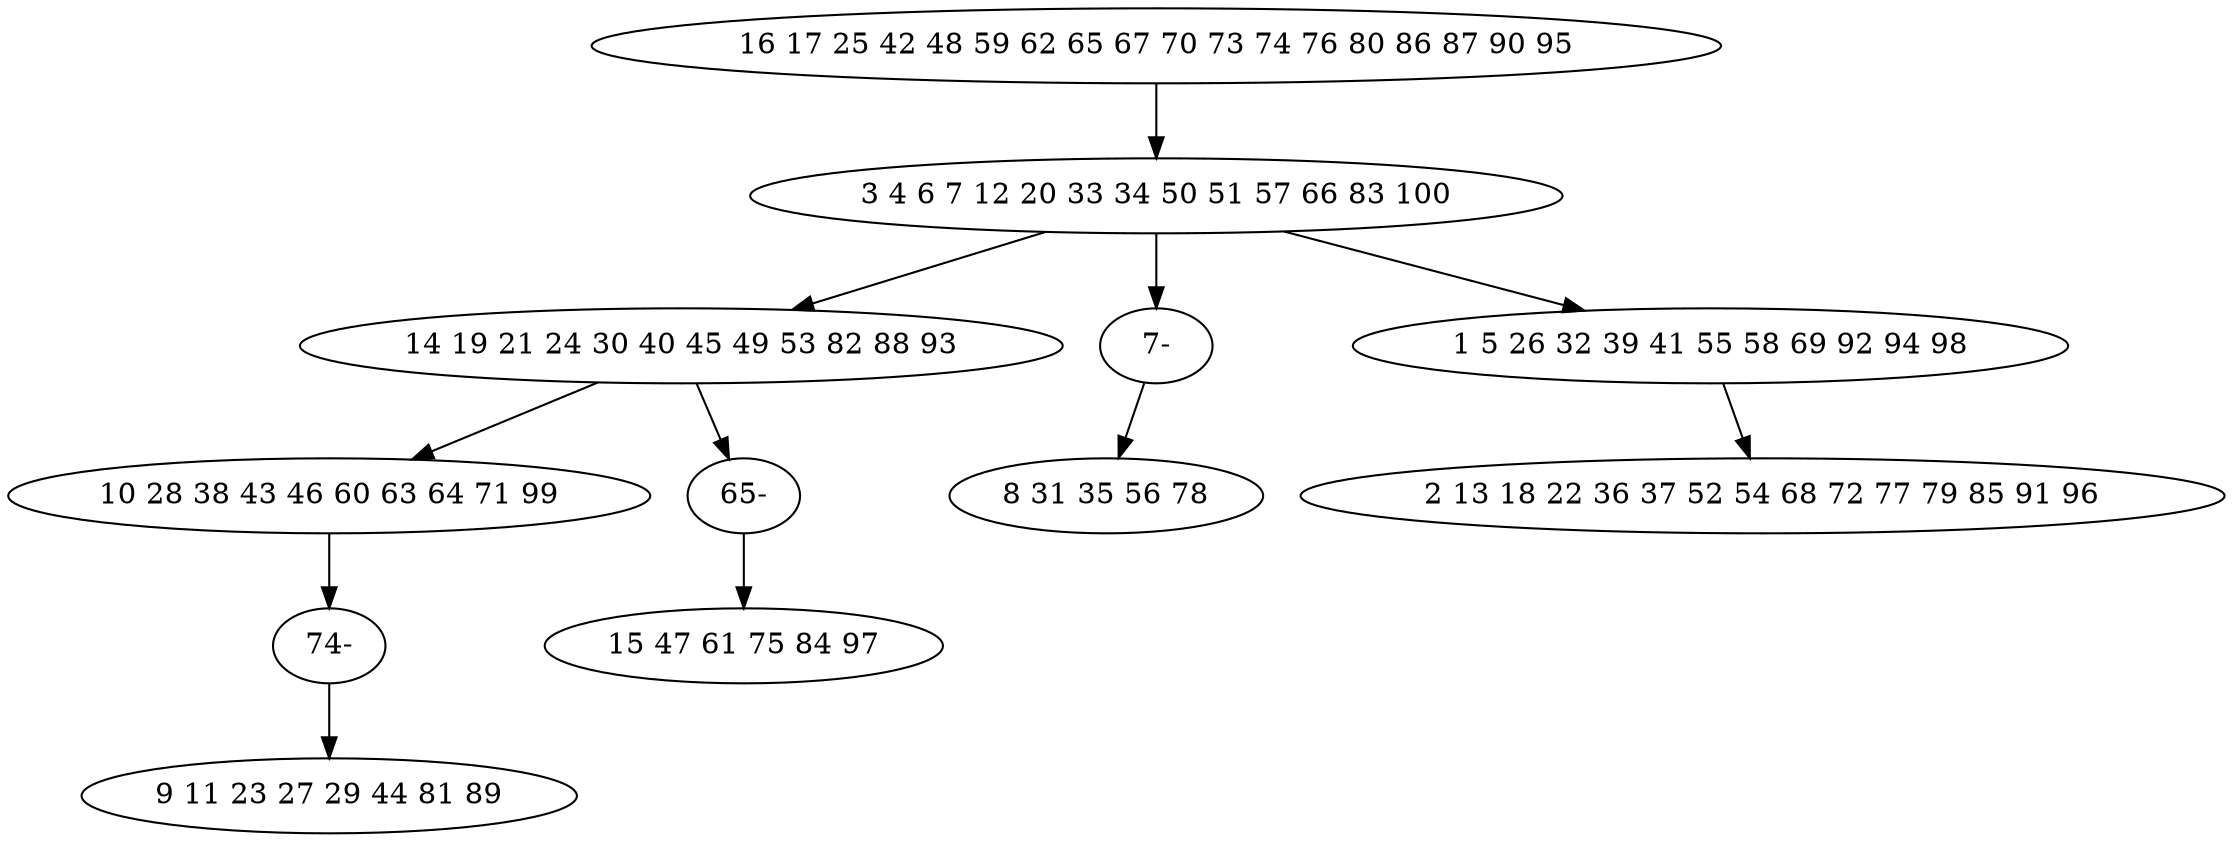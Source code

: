 digraph true_tree {
	"0" -> "1"
	"1" -> "2"
	"2" -> "3"
	"1" -> "9"
	"1" -> "5"
	"3" -> "10"
	"2" -> "11"
	"5" -> "8"
	"9" -> "4"
	"10" -> "6"
	"11" -> "7"
	"0" [label="16 17 25 42 48 59 62 65 67 70 73 74 76 80 86 87 90 95"];
	"1" [label="3 4 6 7 12 20 33 34 50 51 57 66 83 100"];
	"2" [label="14 19 21 24 30 40 45 49 53 82 88 93"];
	"3" [label="10 28 38 43 46 60 63 64 71 99"];
	"4" [label="8 31 35 56 78"];
	"5" [label="1 5 26 32 39 41 55 58 69 92 94 98"];
	"6" [label="9 11 23 27 29 44 81 89"];
	"7" [label="15 47 61 75 84 97"];
	"8" [label="2 13 18 22 36 37 52 54 68 72 77 79 85 91 96"];
	"9" [label="7-"];
	"10" [label="74-"];
	"11" [label="65-"];
}
